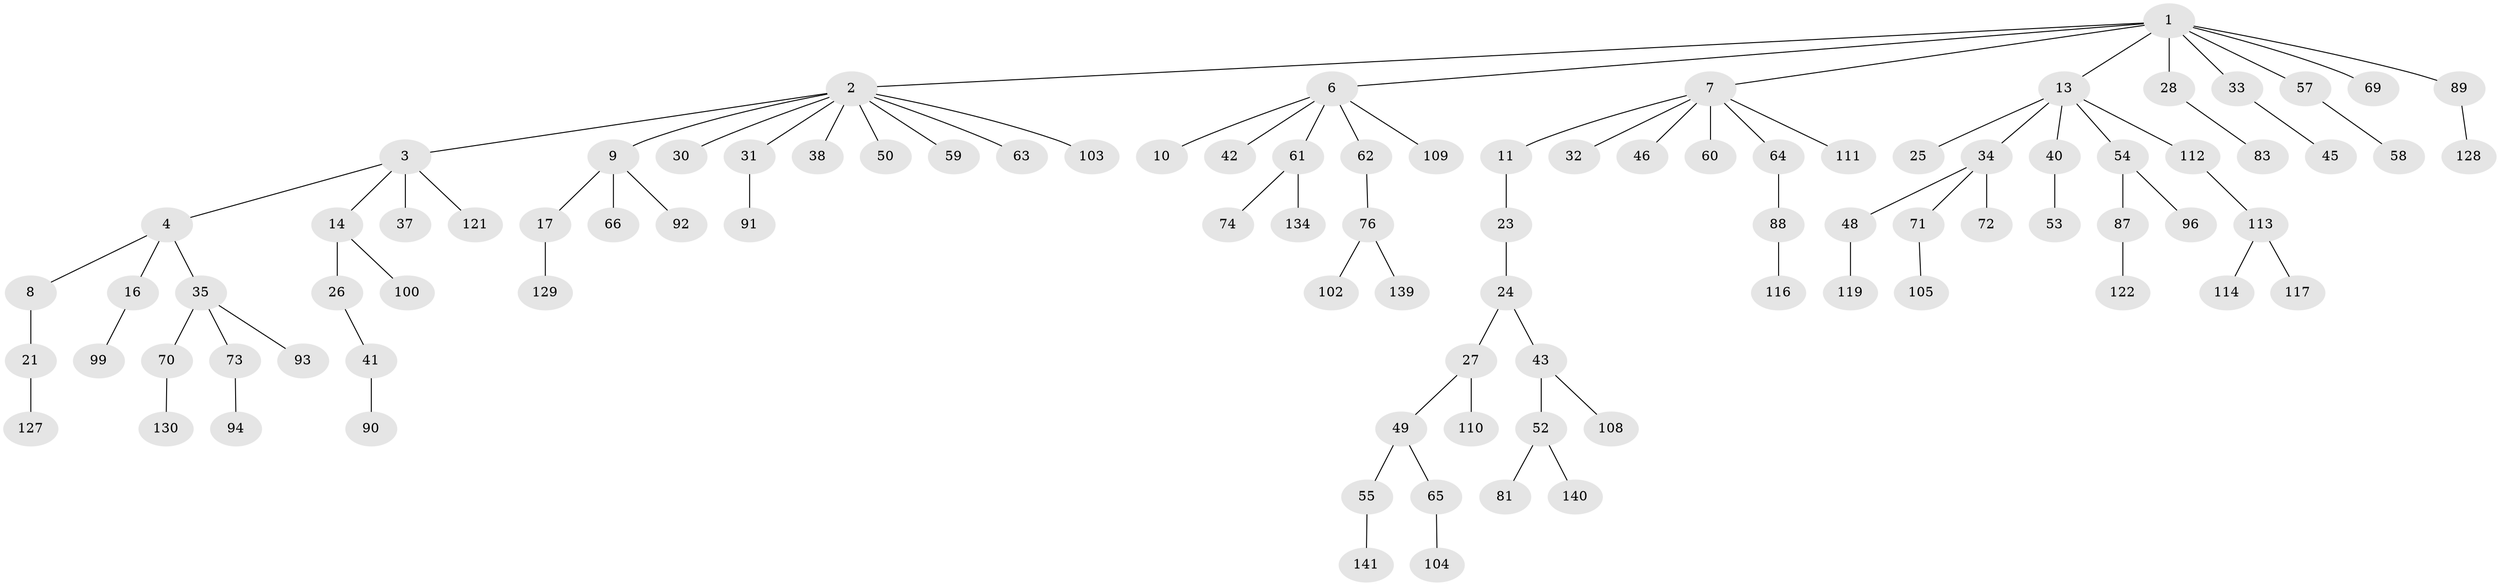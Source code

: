 // original degree distribution, {5: 0.04225352112676056, 7: 0.007042253521126761, 6: 0.014084507042253521, 4: 0.07042253521126761, 3: 0.13380281690140844, 2: 0.22535211267605634, 1: 0.5070422535211268}
// Generated by graph-tools (version 1.1) at 2025/11/02/27/25 16:11:28]
// undirected, 96 vertices, 95 edges
graph export_dot {
graph [start="1"]
  node [color=gray90,style=filled];
  1 [super="+5"];
  2 [super="+15"];
  3 [super="+97"];
  4 [super="+78"];
  6 [super="+18"];
  7 [super="+19"];
  8 [super="+142"];
  9 [super="+137"];
  10 [super="+36"];
  11 [super="+12"];
  13 [super="+22"];
  14 [super="+20"];
  16 [super="+39"];
  17 [super="+29"];
  21 [super="+79"];
  23 [super="+120"];
  24 [super="+135"];
  25;
  26;
  27 [super="+44"];
  28 [super="+51"];
  30;
  31;
  32 [super="+68"];
  33 [super="+85"];
  34;
  35 [super="+56"];
  37 [super="+67"];
  38 [super="+136"];
  40;
  41 [super="+123"];
  42;
  43 [super="+47"];
  45;
  46 [super="+115"];
  48 [super="+80"];
  49 [super="+86"];
  50 [super="+125"];
  52 [super="+126"];
  53;
  54 [super="+75"];
  55 [super="+77"];
  57 [super="+132"];
  58;
  59;
  60;
  61;
  62;
  63;
  64;
  65 [super="+84"];
  66;
  69;
  70 [super="+95"];
  71 [super="+82"];
  72 [super="+98"];
  73 [super="+101"];
  74;
  76 [super="+124"];
  81;
  83;
  87 [super="+107"];
  88;
  89;
  90;
  91;
  92;
  93;
  94;
  96;
  99;
  100 [super="+106"];
  102;
  103;
  104;
  105 [super="+138"];
  108;
  109;
  110;
  111 [super="+118"];
  112;
  113 [super="+133"];
  114;
  116;
  117;
  119;
  121;
  122 [super="+131"];
  127;
  128;
  129;
  130;
  134;
  139;
  140;
  141;
  1 -- 2;
  1 -- 7;
  1 -- 33;
  1 -- 69;
  1 -- 6;
  1 -- 89;
  1 -- 28;
  1 -- 13;
  1 -- 57;
  2 -- 3;
  2 -- 9;
  2 -- 38;
  2 -- 50;
  2 -- 59;
  2 -- 103;
  2 -- 31;
  2 -- 30;
  2 -- 63;
  3 -- 4;
  3 -- 14;
  3 -- 37;
  3 -- 121;
  4 -- 8;
  4 -- 16;
  4 -- 35;
  6 -- 10;
  6 -- 109;
  6 -- 62;
  6 -- 42;
  6 -- 61;
  7 -- 11;
  7 -- 60;
  7 -- 64;
  7 -- 32;
  7 -- 111;
  7 -- 46;
  8 -- 21;
  9 -- 17;
  9 -- 66;
  9 -- 92;
  11 -- 23;
  13 -- 25;
  13 -- 40;
  13 -- 112;
  13 -- 34;
  13 -- 54;
  14 -- 26;
  14 -- 100;
  16 -- 99;
  17 -- 129;
  21 -- 127;
  23 -- 24;
  24 -- 27;
  24 -- 43;
  26 -- 41;
  27 -- 49;
  27 -- 110;
  28 -- 83;
  31 -- 91;
  33 -- 45;
  34 -- 48;
  34 -- 71;
  34 -- 72;
  35 -- 73;
  35 -- 93;
  35 -- 70;
  40 -- 53;
  41 -- 90;
  43 -- 108;
  43 -- 52;
  48 -- 119;
  49 -- 55;
  49 -- 65;
  52 -- 81;
  52 -- 140;
  54 -- 96;
  54 -- 87;
  55 -- 141;
  57 -- 58;
  61 -- 74;
  61 -- 134;
  62 -- 76;
  64 -- 88;
  65 -- 104;
  70 -- 130;
  71 -- 105;
  73 -- 94;
  76 -- 102;
  76 -- 139;
  87 -- 122;
  88 -- 116;
  89 -- 128;
  112 -- 113;
  113 -- 114;
  113 -- 117;
}
